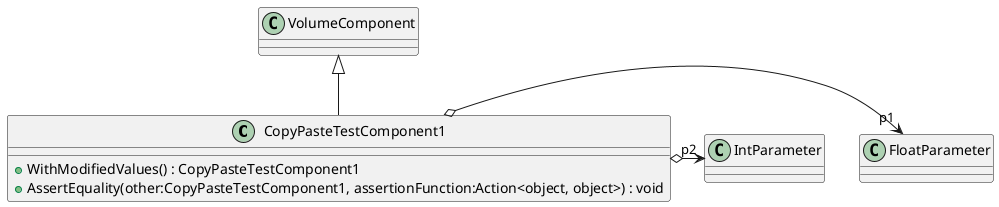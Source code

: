 @startuml
class CopyPasteTestComponent1 {
    + WithModifiedValues() : CopyPasteTestComponent1
    + AssertEquality(other:CopyPasteTestComponent1, assertionFunction:Action<object, object>) : void
}
VolumeComponent <|-- CopyPasteTestComponent1
CopyPasteTestComponent1 o-> "p1" FloatParameter
CopyPasteTestComponent1 o-> "p2" IntParameter
@enduml
